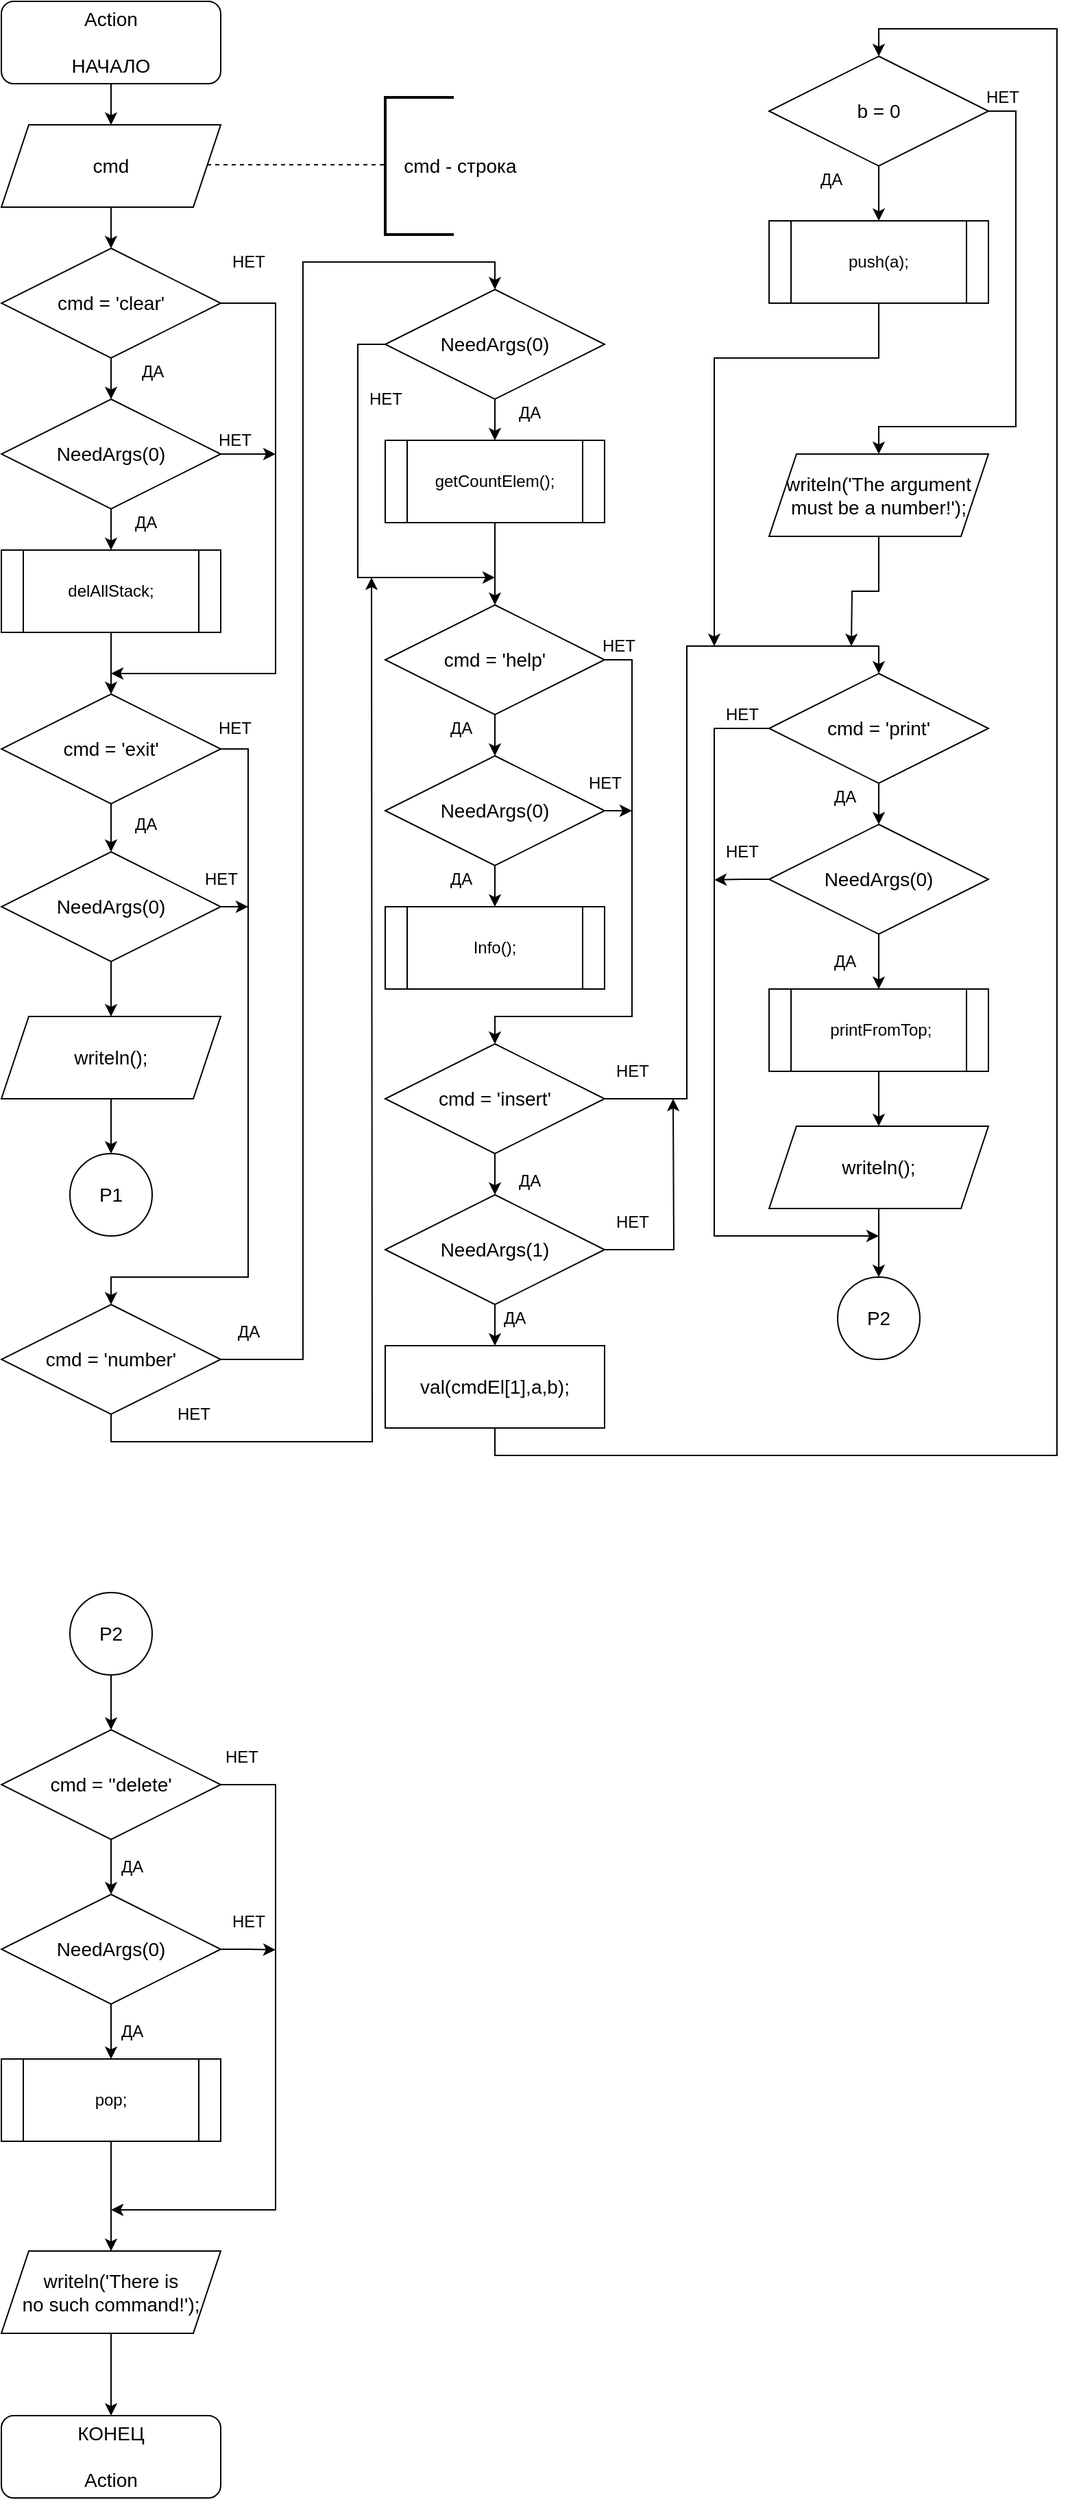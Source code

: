 <mxfile version="14.6.10" type="device"><diagram id="0K6YuWiwBL-AZyPoOihW" name="Page-1"><mxGraphModel dx="1673" dy="829" grid="1" gridSize="10" guides="1" tooltips="1" connect="1" arrows="1" fold="1" page="1" pageScale="1" pageWidth="827" pageHeight="1169" math="0" shadow="0"><root><mxCell id="0"/><mxCell id="1" parent="0"/><mxCell id="zNl5oziRJ3kKo-PECuMe-6" style="edgeStyle=orthogonalEdgeStyle;rounded=0;orthogonalLoop=1;jettySize=auto;html=1;exitX=0.5;exitY=1;exitDx=0;exitDy=0;entryX=0.5;entryY=0;entryDx=0;entryDy=0;" edge="1" parent="1" source="zNl5oziRJ3kKo-PECuMe-1" target="zNl5oziRJ3kKo-PECuMe-3"><mxGeometry relative="1" as="geometry"/></mxCell><mxCell id="zNl5oziRJ3kKo-PECuMe-1" value="&lt;font style=&quot;font-size: 14px&quot;&gt;Action&lt;br&gt;&lt;br&gt;НАЧАЛО&lt;/font&gt;" style="rounded=1;whiteSpace=wrap;html=1;" vertex="1" parent="1"><mxGeometry x="40" y="40" width="160" height="60" as="geometry"/></mxCell><mxCell id="zNl5oziRJ3kKo-PECuMe-9" style="edgeStyle=orthogonalEdgeStyle;rounded=0;orthogonalLoop=1;jettySize=auto;html=1;exitX=0.5;exitY=1;exitDx=0;exitDy=0;entryX=0.5;entryY=0;entryDx=0;entryDy=0;" edge="1" parent="1" source="zNl5oziRJ3kKo-PECuMe-3" target="zNl5oziRJ3kKo-PECuMe-8"><mxGeometry relative="1" as="geometry"/></mxCell><mxCell id="zNl5oziRJ3kKo-PECuMe-3" value="&lt;span style=&quot;font-size: 14px&quot;&gt;cmd&lt;/span&gt;" style="shape=parallelogram;perimeter=parallelogramPerimeter;whiteSpace=wrap;html=1;fixedSize=1;" vertex="1" parent="1"><mxGeometry x="40" y="130" width="160" height="60" as="geometry"/></mxCell><mxCell id="zNl5oziRJ3kKo-PECuMe-4" value="&lt;span style=&quot;font-size: 14px&quot;&gt;&amp;nbsp; &amp;nbsp;cmd - строка&lt;/span&gt;" style="strokeWidth=2;html=1;shape=mxgraph.flowchart.annotation_1;align=left;pointerEvents=1;" vertex="1" parent="1"><mxGeometry x="320" y="110" width="50" height="100" as="geometry"/></mxCell><mxCell id="zNl5oziRJ3kKo-PECuMe-5" value="" style="endArrow=none;dashed=1;html=1;rounded=0;edgeStyle=orthogonalEdgeStyle;" edge="1" parent="1"><mxGeometry width="50" height="50" relative="1" as="geometry"><mxPoint x="190" y="159.17" as="sourcePoint"/><mxPoint x="320" y="159.17" as="targetPoint"/></mxGeometry></mxCell><mxCell id="zNl5oziRJ3kKo-PECuMe-12" style="edgeStyle=orthogonalEdgeStyle;rounded=0;orthogonalLoop=1;jettySize=auto;html=1;exitX=0.5;exitY=1;exitDx=0;exitDy=0;entryX=0.5;entryY=0;entryDx=0;entryDy=0;" edge="1" parent="1" source="zNl5oziRJ3kKo-PECuMe-8" target="zNl5oziRJ3kKo-PECuMe-11"><mxGeometry relative="1" as="geometry"/></mxCell><mxCell id="zNl5oziRJ3kKo-PECuMe-20" style="edgeStyle=orthogonalEdgeStyle;rounded=0;orthogonalLoop=1;jettySize=auto;html=1;exitX=1;exitY=0.5;exitDx=0;exitDy=0;" edge="1" parent="1" source="zNl5oziRJ3kKo-PECuMe-8"><mxGeometry relative="1" as="geometry"><mxPoint x="120" y="530" as="targetPoint"/><Array as="points"><mxPoint x="240" y="260"/><mxPoint x="240" y="530"/></Array></mxGeometry></mxCell><mxCell id="zNl5oziRJ3kKo-PECuMe-8" value="&lt;span style=&quot;font-size: 14px&quot;&gt;cmd = 'clear'&lt;/span&gt;" style="rhombus;whiteSpace=wrap;html=1;" vertex="1" parent="1"><mxGeometry x="40" y="220" width="160" height="80" as="geometry"/></mxCell><mxCell id="zNl5oziRJ3kKo-PECuMe-14" style="edgeStyle=orthogonalEdgeStyle;rounded=0;orthogonalLoop=1;jettySize=auto;html=1;exitX=0.5;exitY=1;exitDx=0;exitDy=0;entryX=0.5;entryY=0;entryDx=0;entryDy=0;" edge="1" parent="1" source="zNl5oziRJ3kKo-PECuMe-11" target="zNl5oziRJ3kKo-PECuMe-13"><mxGeometry relative="1" as="geometry"/></mxCell><mxCell id="zNl5oziRJ3kKo-PECuMe-21" style="edgeStyle=orthogonalEdgeStyle;rounded=0;orthogonalLoop=1;jettySize=auto;html=1;exitX=1;exitY=0.5;exitDx=0;exitDy=0;" edge="1" parent="1" source="zNl5oziRJ3kKo-PECuMe-11"><mxGeometry relative="1" as="geometry"><mxPoint x="240" y="370" as="targetPoint"/></mxGeometry></mxCell><mxCell id="zNl5oziRJ3kKo-PECuMe-11" value="&lt;span style=&quot;font-size: 14px&quot;&gt;NeedArgs(0)&lt;/span&gt;" style="rhombus;whiteSpace=wrap;html=1;" vertex="1" parent="1"><mxGeometry x="40" y="330" width="160" height="80" as="geometry"/></mxCell><mxCell id="zNl5oziRJ3kKo-PECuMe-19" style="edgeStyle=orthogonalEdgeStyle;rounded=0;orthogonalLoop=1;jettySize=auto;html=1;exitX=0.5;exitY=1;exitDx=0;exitDy=0;entryX=0.5;entryY=0;entryDx=0;entryDy=0;" edge="1" parent="1" source="zNl5oziRJ3kKo-PECuMe-13" target="zNl5oziRJ3kKo-PECuMe-17"><mxGeometry relative="1" as="geometry"/></mxCell><mxCell id="zNl5oziRJ3kKo-PECuMe-13" value="delAllStack;" style="shape=process;whiteSpace=wrap;html=1;backgroundOutline=1;" vertex="1" parent="1"><mxGeometry x="40" y="440" width="160" height="60" as="geometry"/></mxCell><mxCell id="zNl5oziRJ3kKo-PECuMe-15" value="ДА" style="text;html=1;align=center;verticalAlign=middle;resizable=0;points=[];autosize=1;strokeColor=none;" vertex="1" parent="1"><mxGeometry x="135" y="300" width="30" height="20" as="geometry"/></mxCell><mxCell id="zNl5oziRJ3kKo-PECuMe-16" value="ДА" style="text;html=1;align=center;verticalAlign=middle;resizable=0;points=[];autosize=1;strokeColor=none;" vertex="1" parent="1"><mxGeometry x="130" y="410" width="30" height="20" as="geometry"/></mxCell><mxCell id="zNl5oziRJ3kKo-PECuMe-26" style="edgeStyle=orthogonalEdgeStyle;rounded=0;orthogonalLoop=1;jettySize=auto;html=1;exitX=0.5;exitY=1;exitDx=0;exitDy=0;entryX=0.5;entryY=0;entryDx=0;entryDy=0;" edge="1" parent="1" source="zNl5oziRJ3kKo-PECuMe-17" target="zNl5oziRJ3kKo-PECuMe-25"><mxGeometry relative="1" as="geometry"/></mxCell><mxCell id="zNl5oziRJ3kKo-PECuMe-33" style="edgeStyle=orthogonalEdgeStyle;rounded=0;orthogonalLoop=1;jettySize=auto;html=1;exitX=1;exitY=0.5;exitDx=0;exitDy=0;entryX=0.5;entryY=0;entryDx=0;entryDy=0;" edge="1" parent="1" source="zNl5oziRJ3kKo-PECuMe-17" target="zNl5oziRJ3kKo-PECuMe-32"><mxGeometry relative="1" as="geometry"><Array as="points"><mxPoint x="220" y="585"/><mxPoint x="220" y="970"/><mxPoint x="120" y="970"/></Array></mxGeometry></mxCell><mxCell id="zNl5oziRJ3kKo-PECuMe-17" value="&lt;span style=&quot;font-size: 14px&quot;&gt;cmd =&amp;nbsp;&lt;/span&gt;&lt;span style=&quot;font-size: 14px&quot;&gt;'exit'&lt;/span&gt;" style="rhombus;whiteSpace=wrap;html=1;" vertex="1" parent="1"><mxGeometry x="40" y="545" width="160" height="80" as="geometry"/></mxCell><mxCell id="zNl5oziRJ3kKo-PECuMe-22" value="НЕТ" style="text;html=1;align=center;verticalAlign=middle;resizable=0;points=[];autosize=1;strokeColor=none;" vertex="1" parent="1"><mxGeometry x="200" y="220" width="40" height="20" as="geometry"/></mxCell><mxCell id="zNl5oziRJ3kKo-PECuMe-23" value="НЕТ" style="text;html=1;align=center;verticalAlign=middle;resizable=0;points=[];autosize=1;strokeColor=none;" vertex="1" parent="1"><mxGeometry x="190" y="350" width="40" height="20" as="geometry"/></mxCell><mxCell id="zNl5oziRJ3kKo-PECuMe-29" style="edgeStyle=orthogonalEdgeStyle;rounded=0;orthogonalLoop=1;jettySize=auto;html=1;exitX=0.5;exitY=1;exitDx=0;exitDy=0;entryX=0.5;entryY=0;entryDx=0;entryDy=0;" edge="1" parent="1" source="zNl5oziRJ3kKo-PECuMe-25" target="zNl5oziRJ3kKo-PECuMe-28"><mxGeometry relative="1" as="geometry"/></mxCell><mxCell id="zNl5oziRJ3kKo-PECuMe-34" style="edgeStyle=orthogonalEdgeStyle;rounded=0;orthogonalLoop=1;jettySize=auto;html=1;exitX=1;exitY=0.5;exitDx=0;exitDy=0;" edge="1" parent="1" source="zNl5oziRJ3kKo-PECuMe-25"><mxGeometry relative="1" as="geometry"><mxPoint x="220" y="700" as="targetPoint"/></mxGeometry></mxCell><mxCell id="zNl5oziRJ3kKo-PECuMe-25" value="&lt;span style=&quot;font-size: 14px&quot;&gt;NeedArgs(0)&lt;/span&gt;" style="rhombus;whiteSpace=wrap;html=1;" vertex="1" parent="1"><mxGeometry x="40" y="660" width="160" height="80" as="geometry"/></mxCell><mxCell id="zNl5oziRJ3kKo-PECuMe-27" value="ДА" style="text;html=1;align=center;verticalAlign=middle;resizable=0;points=[];autosize=1;strokeColor=none;" vertex="1" parent="1"><mxGeometry x="130" y="630" width="30" height="20" as="geometry"/></mxCell><mxCell id="zNl5oziRJ3kKo-PECuMe-31" style="edgeStyle=orthogonalEdgeStyle;rounded=0;orthogonalLoop=1;jettySize=auto;html=1;exitX=0.5;exitY=1;exitDx=0;exitDy=0;entryX=0.5;entryY=0;entryDx=0;entryDy=0;" edge="1" parent="1" source="zNl5oziRJ3kKo-PECuMe-28" target="zNl5oziRJ3kKo-PECuMe-30"><mxGeometry relative="1" as="geometry"/></mxCell><mxCell id="zNl5oziRJ3kKo-PECuMe-28" value="&lt;span style=&quot;font-size: 14px&quot;&gt;writeln();&lt;/span&gt;" style="shape=parallelogram;perimeter=parallelogramPerimeter;whiteSpace=wrap;html=1;fixedSize=1;" vertex="1" parent="1"><mxGeometry x="40" y="780" width="160" height="60" as="geometry"/></mxCell><mxCell id="zNl5oziRJ3kKo-PECuMe-30" value="&lt;font style=&quot;font-size: 14px&quot;&gt;P1&lt;/font&gt;" style="ellipse;whiteSpace=wrap;html=1;aspect=fixed;" vertex="1" parent="1"><mxGeometry x="90" y="880" width="60" height="60" as="geometry"/></mxCell><mxCell id="zNl5oziRJ3kKo-PECuMe-38" style="edgeStyle=orthogonalEdgeStyle;rounded=0;orthogonalLoop=1;jettySize=auto;html=1;exitX=1;exitY=0.5;exitDx=0;exitDy=0;entryX=0.5;entryY=0;entryDx=0;entryDy=0;" edge="1" parent="1" source="zNl5oziRJ3kKo-PECuMe-32" target="zNl5oziRJ3kKo-PECuMe-37"><mxGeometry relative="1" as="geometry"/></mxCell><mxCell id="zNl5oziRJ3kKo-PECuMe-47" style="edgeStyle=orthogonalEdgeStyle;rounded=0;orthogonalLoop=1;jettySize=auto;html=1;exitX=0.5;exitY=1;exitDx=0;exitDy=0;" edge="1" parent="1" source="zNl5oziRJ3kKo-PECuMe-32"><mxGeometry relative="1" as="geometry"><mxPoint x="310" y="460" as="targetPoint"/></mxGeometry></mxCell><mxCell id="zNl5oziRJ3kKo-PECuMe-32" value="&lt;span style=&quot;font-size: 14px&quot;&gt;cmd =&amp;nbsp;&lt;/span&gt;&lt;span style=&quot;font-size: 14px&quot;&gt;'number'&lt;/span&gt;" style="rhombus;whiteSpace=wrap;html=1;" vertex="1" parent="1"><mxGeometry x="40" y="990" width="160" height="80" as="geometry"/></mxCell><mxCell id="zNl5oziRJ3kKo-PECuMe-35" value="НЕТ" style="text;html=1;align=center;verticalAlign=middle;resizable=0;points=[];autosize=1;strokeColor=none;" vertex="1" parent="1"><mxGeometry x="190" y="560" width="40" height="20" as="geometry"/></mxCell><mxCell id="zNl5oziRJ3kKo-PECuMe-36" value="НЕТ" style="text;html=1;align=center;verticalAlign=middle;resizable=0;points=[];autosize=1;strokeColor=none;" vertex="1" parent="1"><mxGeometry x="180" y="670" width="40" height="20" as="geometry"/></mxCell><mxCell id="zNl5oziRJ3kKo-PECuMe-40" style="edgeStyle=orthogonalEdgeStyle;rounded=0;orthogonalLoop=1;jettySize=auto;html=1;exitX=0.5;exitY=1;exitDx=0;exitDy=0;entryX=0.5;entryY=0;entryDx=0;entryDy=0;" edge="1" parent="1" source="zNl5oziRJ3kKo-PECuMe-37" target="zNl5oziRJ3kKo-PECuMe-39"><mxGeometry relative="1" as="geometry"/></mxCell><mxCell id="zNl5oziRJ3kKo-PECuMe-45" style="edgeStyle=orthogonalEdgeStyle;rounded=0;orthogonalLoop=1;jettySize=auto;html=1;exitX=0;exitY=0.5;exitDx=0;exitDy=0;" edge="1" parent="1" source="zNl5oziRJ3kKo-PECuMe-37"><mxGeometry relative="1" as="geometry"><mxPoint x="400" y="460" as="targetPoint"/><Array as="points"><mxPoint x="300" y="290"/><mxPoint x="300" y="460"/></Array></mxGeometry></mxCell><mxCell id="zNl5oziRJ3kKo-PECuMe-37" value="&lt;span style=&quot;font-size: 14px&quot;&gt;NeedArgs(0)&lt;/span&gt;" style="rhombus;whiteSpace=wrap;html=1;" vertex="1" parent="1"><mxGeometry x="320" y="250" width="160" height="80" as="geometry"/></mxCell><mxCell id="zNl5oziRJ3kKo-PECuMe-44" style="edgeStyle=orthogonalEdgeStyle;rounded=0;orthogonalLoop=1;jettySize=auto;html=1;exitX=0.5;exitY=1;exitDx=0;exitDy=0;entryX=0.5;entryY=0;entryDx=0;entryDy=0;" edge="1" parent="1" source="zNl5oziRJ3kKo-PECuMe-39" target="zNl5oziRJ3kKo-PECuMe-43"><mxGeometry relative="1" as="geometry"/></mxCell><mxCell id="zNl5oziRJ3kKo-PECuMe-39" value="getCountElem();" style="shape=process;whiteSpace=wrap;html=1;backgroundOutline=1;" vertex="1" parent="1"><mxGeometry x="320" y="360" width="160" height="60" as="geometry"/></mxCell><mxCell id="zNl5oziRJ3kKo-PECuMe-41" value="ДА" style="text;html=1;align=center;verticalAlign=middle;resizable=0;points=[];autosize=1;strokeColor=none;" vertex="1" parent="1"><mxGeometry x="205" y="1000" width="30" height="20" as="geometry"/></mxCell><mxCell id="zNl5oziRJ3kKo-PECuMe-42" value="ДА" style="text;html=1;align=center;verticalAlign=middle;resizable=0;points=[];autosize=1;strokeColor=none;" vertex="1" parent="1"><mxGeometry x="410" y="330" width="30" height="20" as="geometry"/></mxCell><mxCell id="zNl5oziRJ3kKo-PECuMe-50" style="edgeStyle=orthogonalEdgeStyle;rounded=0;orthogonalLoop=1;jettySize=auto;html=1;exitX=0.5;exitY=1;exitDx=0;exitDy=0;entryX=0.5;entryY=0;entryDx=0;entryDy=0;" edge="1" parent="1" source="zNl5oziRJ3kKo-PECuMe-43" target="zNl5oziRJ3kKo-PECuMe-49"><mxGeometry relative="1" as="geometry"/></mxCell><mxCell id="zNl5oziRJ3kKo-PECuMe-56" style="edgeStyle=orthogonalEdgeStyle;rounded=0;orthogonalLoop=1;jettySize=auto;html=1;exitX=1;exitY=0.5;exitDx=0;exitDy=0;entryX=0.5;entryY=0;entryDx=0;entryDy=0;" edge="1" parent="1" source="zNl5oziRJ3kKo-PECuMe-43" target="zNl5oziRJ3kKo-PECuMe-55"><mxGeometry relative="1" as="geometry"><Array as="points"><mxPoint x="500" y="520"/><mxPoint x="500" y="780"/><mxPoint x="400" y="780"/></Array></mxGeometry></mxCell><mxCell id="zNl5oziRJ3kKo-PECuMe-43" value="&lt;span style=&quot;font-size: 14px&quot;&gt;cmd =&amp;nbsp;&lt;/span&gt;&lt;span style=&quot;font-size: 14px&quot;&gt;'help'&lt;/span&gt;" style="rhombus;whiteSpace=wrap;html=1;" vertex="1" parent="1"><mxGeometry x="320" y="480" width="160" height="80" as="geometry"/></mxCell><mxCell id="zNl5oziRJ3kKo-PECuMe-46" value="НЕТ" style="text;html=1;align=center;verticalAlign=middle;resizable=0;points=[];autosize=1;strokeColor=none;" vertex="1" parent="1"><mxGeometry x="300" y="320" width="40" height="20" as="geometry"/></mxCell><mxCell id="zNl5oziRJ3kKo-PECuMe-48" value="НЕТ" style="text;html=1;align=center;verticalAlign=middle;resizable=0;points=[];autosize=1;strokeColor=none;" vertex="1" parent="1"><mxGeometry x="160" y="1060" width="40" height="20" as="geometry"/></mxCell><mxCell id="zNl5oziRJ3kKo-PECuMe-52" style="edgeStyle=orthogonalEdgeStyle;rounded=0;orthogonalLoop=1;jettySize=auto;html=1;exitX=0.5;exitY=1;exitDx=0;exitDy=0;entryX=0.5;entryY=0;entryDx=0;entryDy=0;" edge="1" parent="1" source="zNl5oziRJ3kKo-PECuMe-49" target="zNl5oziRJ3kKo-PECuMe-51"><mxGeometry relative="1" as="geometry"/></mxCell><mxCell id="zNl5oziRJ3kKo-PECuMe-57" style="edgeStyle=orthogonalEdgeStyle;rounded=0;orthogonalLoop=1;jettySize=auto;html=1;exitX=1;exitY=0.5;exitDx=0;exitDy=0;" edge="1" parent="1" source="zNl5oziRJ3kKo-PECuMe-49"><mxGeometry relative="1" as="geometry"><mxPoint x="500" y="630" as="targetPoint"/></mxGeometry></mxCell><mxCell id="zNl5oziRJ3kKo-PECuMe-49" value="&lt;span style=&quot;font-size: 14px&quot;&gt;NeedArgs(0)&lt;/span&gt;" style="rhombus;whiteSpace=wrap;html=1;" vertex="1" parent="1"><mxGeometry x="320" y="590" width="160" height="80" as="geometry"/></mxCell><mxCell id="zNl5oziRJ3kKo-PECuMe-51" value="Info();" style="shape=process;whiteSpace=wrap;html=1;backgroundOutline=1;" vertex="1" parent="1"><mxGeometry x="320" y="700" width="160" height="60" as="geometry"/></mxCell><mxCell id="zNl5oziRJ3kKo-PECuMe-53" value="ДА" style="text;html=1;align=center;verticalAlign=middle;resizable=0;points=[];autosize=1;strokeColor=none;" vertex="1" parent="1"><mxGeometry x="360" y="670" width="30" height="20" as="geometry"/></mxCell><mxCell id="zNl5oziRJ3kKo-PECuMe-54" value="ДА" style="text;html=1;align=center;verticalAlign=middle;resizable=0;points=[];autosize=1;strokeColor=none;" vertex="1" parent="1"><mxGeometry x="360" y="560" width="30" height="20" as="geometry"/></mxCell><mxCell id="zNl5oziRJ3kKo-PECuMe-61" style="edgeStyle=orthogonalEdgeStyle;rounded=0;orthogonalLoop=1;jettySize=auto;html=1;exitX=0.5;exitY=1;exitDx=0;exitDy=0;entryX=0.5;entryY=0;entryDx=0;entryDy=0;" edge="1" parent="1" source="zNl5oziRJ3kKo-PECuMe-55" target="zNl5oziRJ3kKo-PECuMe-60"><mxGeometry relative="1" as="geometry"/></mxCell><mxCell id="zNl5oziRJ3kKo-PECuMe-74" style="edgeStyle=orthogonalEdgeStyle;rounded=0;orthogonalLoop=1;jettySize=auto;html=1;exitX=1;exitY=0.5;exitDx=0;exitDy=0;entryX=0.5;entryY=0;entryDx=0;entryDy=0;" edge="1" parent="1" source="zNl5oziRJ3kKo-PECuMe-55" target="zNl5oziRJ3kKo-PECuMe-73"><mxGeometry relative="1" as="geometry"/></mxCell><mxCell id="zNl5oziRJ3kKo-PECuMe-55" value="&lt;span style=&quot;font-size: 14px&quot;&gt;cmd =&amp;nbsp;&lt;/span&gt;&lt;span style=&quot;font-size: 14px&quot;&gt;'insert'&lt;/span&gt;" style="rhombus;whiteSpace=wrap;html=1;" vertex="1" parent="1"><mxGeometry x="320" y="800" width="160" height="80" as="geometry"/></mxCell><mxCell id="zNl5oziRJ3kKo-PECuMe-58" value="НЕТ" style="text;html=1;align=center;verticalAlign=middle;resizable=0;points=[];autosize=1;strokeColor=none;" vertex="1" parent="1"><mxGeometry x="470" y="500" width="40" height="20" as="geometry"/></mxCell><mxCell id="zNl5oziRJ3kKo-PECuMe-59" value="НЕТ" style="text;html=1;align=center;verticalAlign=middle;resizable=0;points=[];autosize=1;strokeColor=none;" vertex="1" parent="1"><mxGeometry x="460" y="600" width="40" height="20" as="geometry"/></mxCell><mxCell id="zNl5oziRJ3kKo-PECuMe-63" style="edgeStyle=orthogonalEdgeStyle;rounded=0;orthogonalLoop=1;jettySize=auto;html=1;exitX=0.5;exitY=1;exitDx=0;exitDy=0;entryX=0.5;entryY=0;entryDx=0;entryDy=0;" edge="1" parent="1" source="zNl5oziRJ3kKo-PECuMe-60" target="zNl5oziRJ3kKo-PECuMe-62"><mxGeometry relative="1" as="geometry"/></mxCell><mxCell id="zNl5oziRJ3kKo-PECuMe-75" style="edgeStyle=orthogonalEdgeStyle;rounded=0;orthogonalLoop=1;jettySize=auto;html=1;exitX=1;exitY=0.5;exitDx=0;exitDy=0;" edge="1" parent="1" source="zNl5oziRJ3kKo-PECuMe-60"><mxGeometry relative="1" as="geometry"><mxPoint x="530" y="840.0" as="targetPoint"/></mxGeometry></mxCell><mxCell id="zNl5oziRJ3kKo-PECuMe-60" value="&lt;span style=&quot;font-size: 14px&quot;&gt;NeedArgs(1)&lt;/span&gt;" style="rhombus;whiteSpace=wrap;html=1;" vertex="1" parent="1"><mxGeometry x="320" y="910" width="160" height="80" as="geometry"/></mxCell><mxCell id="zNl5oziRJ3kKo-PECuMe-67" style="edgeStyle=orthogonalEdgeStyle;rounded=0;orthogonalLoop=1;jettySize=auto;html=1;exitX=0.5;exitY=1;exitDx=0;exitDy=0;entryX=0.5;entryY=0;entryDx=0;entryDy=0;" edge="1" parent="1" source="zNl5oziRJ3kKo-PECuMe-62" target="zNl5oziRJ3kKo-PECuMe-66"><mxGeometry relative="1" as="geometry"><Array as="points"><mxPoint x="400" y="1100"/><mxPoint x="810" y="1100"/><mxPoint x="810" y="60"/><mxPoint x="680" y="60"/></Array></mxGeometry></mxCell><mxCell id="zNl5oziRJ3kKo-PECuMe-62" value="&lt;font style=&quot;font-size: 14px&quot;&gt;val(cmdEl[1],a,b);&lt;br&gt;&lt;/font&gt;" style="rounded=0;whiteSpace=wrap;html=1;" vertex="1" parent="1"><mxGeometry x="320" y="1020" width="160" height="60" as="geometry"/></mxCell><mxCell id="zNl5oziRJ3kKo-PECuMe-64" value="ДА" style="text;html=1;align=center;verticalAlign=middle;resizable=0;points=[];autosize=1;strokeColor=none;" vertex="1" parent="1"><mxGeometry x="410" y="890" width="30" height="20" as="geometry"/></mxCell><mxCell id="zNl5oziRJ3kKo-PECuMe-65" value="ДА" style="text;html=1;align=center;verticalAlign=middle;resizable=0;points=[];autosize=1;strokeColor=none;" vertex="1" parent="1"><mxGeometry x="399" y="990" width="30" height="20" as="geometry"/></mxCell><mxCell id="zNl5oziRJ3kKo-PECuMe-69" style="edgeStyle=orthogonalEdgeStyle;rounded=0;orthogonalLoop=1;jettySize=auto;html=1;exitX=0.5;exitY=1;exitDx=0;exitDy=0;entryX=0.5;entryY=0;entryDx=0;entryDy=0;" edge="1" parent="1" source="zNl5oziRJ3kKo-PECuMe-66" target="zNl5oziRJ3kKo-PECuMe-68"><mxGeometry relative="1" as="geometry"/></mxCell><mxCell id="zNl5oziRJ3kKo-PECuMe-72" style="edgeStyle=orthogonalEdgeStyle;rounded=0;orthogonalLoop=1;jettySize=auto;html=1;exitX=1;exitY=0.5;exitDx=0;exitDy=0;entryX=0.5;entryY=0;entryDx=0;entryDy=0;" edge="1" parent="1" source="zNl5oziRJ3kKo-PECuMe-66" target="zNl5oziRJ3kKo-PECuMe-71"><mxGeometry relative="1" as="geometry"><Array as="points"><mxPoint x="780" y="120"/><mxPoint x="780" y="350"/><mxPoint x="680" y="350"/></Array></mxGeometry></mxCell><mxCell id="zNl5oziRJ3kKo-PECuMe-66" value="&lt;span style=&quot;font-size: 14px&quot;&gt;b = 0&lt;/span&gt;" style="rhombus;whiteSpace=wrap;html=1;" vertex="1" parent="1"><mxGeometry x="600" y="80" width="160" height="80" as="geometry"/></mxCell><mxCell id="zNl5oziRJ3kKo-PECuMe-78" style="edgeStyle=orthogonalEdgeStyle;rounded=0;orthogonalLoop=1;jettySize=auto;html=1;exitX=0.5;exitY=1;exitDx=0;exitDy=0;" edge="1" parent="1" source="zNl5oziRJ3kKo-PECuMe-68"><mxGeometry relative="1" as="geometry"><mxPoint x="560" y="510.0" as="targetPoint"/><Array as="points"><mxPoint x="680" y="300"/><mxPoint x="560" y="300"/></Array></mxGeometry></mxCell><mxCell id="zNl5oziRJ3kKo-PECuMe-68" value="push(a);" style="shape=process;whiteSpace=wrap;html=1;backgroundOutline=1;" vertex="1" parent="1"><mxGeometry x="600" y="200" width="160" height="60" as="geometry"/></mxCell><mxCell id="zNl5oziRJ3kKo-PECuMe-70" value="ДА" style="text;html=1;align=center;verticalAlign=middle;resizable=0;points=[];autosize=1;strokeColor=none;" vertex="1" parent="1"><mxGeometry x="630" y="160" width="30" height="20" as="geometry"/></mxCell><mxCell id="zNl5oziRJ3kKo-PECuMe-79" style="edgeStyle=orthogonalEdgeStyle;rounded=0;orthogonalLoop=1;jettySize=auto;html=1;exitX=0.5;exitY=1;exitDx=0;exitDy=0;" edge="1" parent="1" source="zNl5oziRJ3kKo-PECuMe-71"><mxGeometry relative="1" as="geometry"><mxPoint x="660" y="510.0" as="targetPoint"/></mxGeometry></mxCell><mxCell id="zNl5oziRJ3kKo-PECuMe-71" value="&lt;span style=&quot;font-size: 14px&quot;&gt;writeln('The argument must be a number!');&lt;/span&gt;" style="shape=parallelogram;perimeter=parallelogramPerimeter;whiteSpace=wrap;html=1;fixedSize=1;" vertex="1" parent="1"><mxGeometry x="600" y="370" width="160" height="60" as="geometry"/></mxCell><mxCell id="zNl5oziRJ3kKo-PECuMe-82" style="edgeStyle=orthogonalEdgeStyle;rounded=0;orthogonalLoop=1;jettySize=auto;html=1;exitX=0.5;exitY=1;exitDx=0;exitDy=0;entryX=0.5;entryY=0;entryDx=0;entryDy=0;" edge="1" parent="1" source="zNl5oziRJ3kKo-PECuMe-73" target="zNl5oziRJ3kKo-PECuMe-81"><mxGeometry relative="1" as="geometry"/></mxCell><mxCell id="zNl5oziRJ3kKo-PECuMe-93" style="edgeStyle=orthogonalEdgeStyle;rounded=0;orthogonalLoop=1;jettySize=auto;html=1;exitX=0;exitY=0.5;exitDx=0;exitDy=0;" edge="1" parent="1" source="zNl5oziRJ3kKo-PECuMe-73"><mxGeometry relative="1" as="geometry"><mxPoint x="680" y="940.0" as="targetPoint"/><Array as="points"><mxPoint x="560" y="570"/><mxPoint x="560" y="940"/></Array></mxGeometry></mxCell><mxCell id="zNl5oziRJ3kKo-PECuMe-73" value="&lt;span style=&quot;font-size: 14px&quot;&gt;cmd =&amp;nbsp;&lt;/span&gt;&lt;span style=&quot;font-size: 14px&quot;&gt;'print'&lt;/span&gt;" style="rhombus;whiteSpace=wrap;html=1;" vertex="1" parent="1"><mxGeometry x="600" y="530" width="160" height="80" as="geometry"/></mxCell><mxCell id="zNl5oziRJ3kKo-PECuMe-76" value="НЕТ" style="text;html=1;align=center;verticalAlign=middle;resizable=0;points=[];autosize=1;strokeColor=none;" vertex="1" parent="1"><mxGeometry x="480" y="810" width="40" height="20" as="geometry"/></mxCell><mxCell id="zNl5oziRJ3kKo-PECuMe-77" value="НЕТ" style="text;html=1;align=center;verticalAlign=middle;resizable=0;points=[];autosize=1;strokeColor=none;" vertex="1" parent="1"><mxGeometry x="480" y="920" width="40" height="20" as="geometry"/></mxCell><mxCell id="zNl5oziRJ3kKo-PECuMe-80" value="НЕТ" style="text;html=1;align=center;verticalAlign=middle;resizable=0;points=[];autosize=1;strokeColor=none;" vertex="1" parent="1"><mxGeometry x="750" y="100" width="40" height="20" as="geometry"/></mxCell><mxCell id="zNl5oziRJ3kKo-PECuMe-84" style="edgeStyle=orthogonalEdgeStyle;rounded=0;orthogonalLoop=1;jettySize=auto;html=1;exitX=0.5;exitY=1;exitDx=0;exitDy=0;entryX=0.5;entryY=0;entryDx=0;entryDy=0;" edge="1" parent="1" source="zNl5oziRJ3kKo-PECuMe-81" target="zNl5oziRJ3kKo-PECuMe-83"><mxGeometry relative="1" as="geometry"/></mxCell><mxCell id="zNl5oziRJ3kKo-PECuMe-94" style="edgeStyle=orthogonalEdgeStyle;rounded=0;orthogonalLoop=1;jettySize=auto;html=1;exitX=0;exitY=0.5;exitDx=0;exitDy=0;" edge="1" parent="1" source="zNl5oziRJ3kKo-PECuMe-81"><mxGeometry relative="1" as="geometry"><mxPoint x="560" y="680.412" as="targetPoint"/></mxGeometry></mxCell><mxCell id="zNl5oziRJ3kKo-PECuMe-81" value="&lt;span style=&quot;font-size: 14px&quot;&gt;NeedArgs(0)&lt;/span&gt;" style="rhombus;whiteSpace=wrap;html=1;" vertex="1" parent="1"><mxGeometry x="600" y="640" width="160" height="80" as="geometry"/></mxCell><mxCell id="zNl5oziRJ3kKo-PECuMe-89" style="edgeStyle=orthogonalEdgeStyle;rounded=0;orthogonalLoop=1;jettySize=auto;html=1;exitX=0.5;exitY=1;exitDx=0;exitDy=0;entryX=0.5;entryY=0;entryDx=0;entryDy=0;" edge="1" parent="1" source="zNl5oziRJ3kKo-PECuMe-83" target="zNl5oziRJ3kKo-PECuMe-88"><mxGeometry relative="1" as="geometry"/></mxCell><mxCell id="zNl5oziRJ3kKo-PECuMe-83" value="&amp;nbsp;printFromTop;" style="shape=process;whiteSpace=wrap;html=1;backgroundOutline=1;" vertex="1" parent="1"><mxGeometry x="600" y="760" width="160" height="60" as="geometry"/></mxCell><mxCell id="zNl5oziRJ3kKo-PECuMe-85" value="ДА" style="text;html=1;align=center;verticalAlign=middle;resizable=0;points=[];autosize=1;strokeColor=none;" vertex="1" parent="1"><mxGeometry x="640" y="610" width="30" height="20" as="geometry"/></mxCell><mxCell id="zNl5oziRJ3kKo-PECuMe-86" value="ДА" style="text;html=1;align=center;verticalAlign=middle;resizable=0;points=[];autosize=1;strokeColor=none;" vertex="1" parent="1"><mxGeometry x="640" y="730" width="30" height="20" as="geometry"/></mxCell><mxCell id="zNl5oziRJ3kKo-PECuMe-90" style="edgeStyle=orthogonalEdgeStyle;rounded=0;orthogonalLoop=1;jettySize=auto;html=1;exitX=0.5;exitY=1;exitDx=0;exitDy=0;entryX=0.5;entryY=0;entryDx=0;entryDy=0;" edge="1" parent="1" source="zNl5oziRJ3kKo-PECuMe-88" target="zNl5oziRJ3kKo-PECuMe-91"><mxGeometry relative="1" as="geometry"><mxPoint x="679.941" y="960.0" as="targetPoint"/></mxGeometry></mxCell><mxCell id="zNl5oziRJ3kKo-PECuMe-88" value="&lt;span style=&quot;font-size: 14px&quot;&gt;writeln();&lt;/span&gt;" style="shape=parallelogram;perimeter=parallelogramPerimeter;whiteSpace=wrap;html=1;fixedSize=1;" vertex="1" parent="1"><mxGeometry x="600" y="860" width="160" height="60" as="geometry"/></mxCell><mxCell id="zNl5oziRJ3kKo-PECuMe-91" value="&lt;font style=&quot;font-size: 14px&quot;&gt;P2&lt;/font&gt;" style="ellipse;whiteSpace=wrap;html=1;aspect=fixed;" vertex="1" parent="1"><mxGeometry x="650" y="970" width="60" height="60" as="geometry"/></mxCell><mxCell id="zNl5oziRJ3kKo-PECuMe-95" value="НЕТ" style="text;html=1;align=center;verticalAlign=middle;resizable=0;points=[];autosize=1;strokeColor=none;" vertex="1" parent="1"><mxGeometry x="560" y="650" width="40" height="20" as="geometry"/></mxCell><mxCell id="zNl5oziRJ3kKo-PECuMe-96" value="НЕТ" style="text;html=1;align=center;verticalAlign=middle;resizable=0;points=[];autosize=1;strokeColor=none;" vertex="1" parent="1"><mxGeometry x="560" y="550" width="40" height="20" as="geometry"/></mxCell><mxCell id="zNl5oziRJ3kKo-PECuMe-99" style="edgeStyle=orthogonalEdgeStyle;rounded=0;orthogonalLoop=1;jettySize=auto;html=1;exitX=0.5;exitY=1;exitDx=0;exitDy=0;entryX=0.5;entryY=0;entryDx=0;entryDy=0;" edge="1" parent="1" source="zNl5oziRJ3kKo-PECuMe-97" target="zNl5oziRJ3kKo-PECuMe-98"><mxGeometry relative="1" as="geometry"/></mxCell><mxCell id="zNl5oziRJ3kKo-PECuMe-97" value="&lt;font style=&quot;font-size: 14px&quot;&gt;P2&lt;/font&gt;" style="ellipse;whiteSpace=wrap;html=1;aspect=fixed;" vertex="1" parent="1"><mxGeometry x="90" y="1200" width="60" height="60" as="geometry"/></mxCell><mxCell id="zNl5oziRJ3kKo-PECuMe-101" style="edgeStyle=orthogonalEdgeStyle;rounded=0;orthogonalLoop=1;jettySize=auto;html=1;exitX=0.5;exitY=1;exitDx=0;exitDy=0;entryX=0.5;entryY=0;entryDx=0;entryDy=0;" edge="1" parent="1" source="zNl5oziRJ3kKo-PECuMe-98" target="zNl5oziRJ3kKo-PECuMe-100"><mxGeometry relative="1" as="geometry"/></mxCell><mxCell id="zNl5oziRJ3kKo-PECuMe-108" style="edgeStyle=orthogonalEdgeStyle;rounded=0;orthogonalLoop=1;jettySize=auto;html=1;exitX=1;exitY=0.5;exitDx=0;exitDy=0;" edge="1" parent="1" source="zNl5oziRJ3kKo-PECuMe-98"><mxGeometry relative="1" as="geometry"><mxPoint x="120" y="1650" as="targetPoint"/><Array as="points"><mxPoint x="240" y="1340"/><mxPoint x="240" y="1650"/></Array></mxGeometry></mxCell><mxCell id="zNl5oziRJ3kKo-PECuMe-98" value="&lt;span style=&quot;font-size: 14px&quot;&gt;cmd =&amp;nbsp;&lt;/span&gt;&lt;span style=&quot;font-size: 14px&quot;&gt;'&lt;/span&gt;&lt;span style=&quot;font-size: 14px&quot;&gt;'delete'&lt;/span&gt;" style="rhombus;whiteSpace=wrap;html=1;" vertex="1" parent="1"><mxGeometry x="40" y="1300" width="160" height="80" as="geometry"/></mxCell><mxCell id="zNl5oziRJ3kKo-PECuMe-103" style="edgeStyle=orthogonalEdgeStyle;rounded=0;orthogonalLoop=1;jettySize=auto;html=1;exitX=0.5;exitY=1;exitDx=0;exitDy=0;entryX=0.5;entryY=0;entryDx=0;entryDy=0;" edge="1" parent="1" source="zNl5oziRJ3kKo-PECuMe-100" target="zNl5oziRJ3kKo-PECuMe-102"><mxGeometry relative="1" as="geometry"/></mxCell><mxCell id="zNl5oziRJ3kKo-PECuMe-109" style="edgeStyle=orthogonalEdgeStyle;rounded=0;orthogonalLoop=1;jettySize=auto;html=1;exitX=1;exitY=0.5;exitDx=0;exitDy=0;" edge="1" parent="1" source="zNl5oziRJ3kKo-PECuMe-100"><mxGeometry relative="1" as="geometry"><mxPoint x="240" y="1460.412" as="targetPoint"/></mxGeometry></mxCell><mxCell id="zNl5oziRJ3kKo-PECuMe-100" value="&lt;span style=&quot;font-size: 14px&quot;&gt;NeedArgs(0)&lt;/span&gt;" style="rhombus;whiteSpace=wrap;html=1;" vertex="1" parent="1"><mxGeometry x="40" y="1420" width="160" height="80" as="geometry"/></mxCell><mxCell id="zNl5oziRJ3kKo-PECuMe-107" style="edgeStyle=orthogonalEdgeStyle;rounded=0;orthogonalLoop=1;jettySize=auto;html=1;exitX=0.5;exitY=1;exitDx=0;exitDy=0;entryX=0.5;entryY=0;entryDx=0;entryDy=0;" edge="1" parent="1" source="zNl5oziRJ3kKo-PECuMe-102" target="zNl5oziRJ3kKo-PECuMe-106"><mxGeometry relative="1" as="geometry"/></mxCell><mxCell id="zNl5oziRJ3kKo-PECuMe-102" value="pop;" style="shape=process;whiteSpace=wrap;html=1;backgroundOutline=1;" vertex="1" parent="1"><mxGeometry x="40" y="1540" width="160" height="60" as="geometry"/></mxCell><mxCell id="zNl5oziRJ3kKo-PECuMe-104" value="ДА" style="text;html=1;align=center;verticalAlign=middle;resizable=0;points=[];autosize=1;strokeColor=none;" vertex="1" parent="1"><mxGeometry x="120" y="1390" width="30" height="20" as="geometry"/></mxCell><mxCell id="zNl5oziRJ3kKo-PECuMe-105" value="ДА" style="text;html=1;align=center;verticalAlign=middle;resizable=0;points=[];autosize=1;strokeColor=none;" vertex="1" parent="1"><mxGeometry x="120" y="1510" width="30" height="20" as="geometry"/></mxCell><mxCell id="zNl5oziRJ3kKo-PECuMe-113" style="edgeStyle=orthogonalEdgeStyle;rounded=0;orthogonalLoop=1;jettySize=auto;html=1;exitX=0.5;exitY=1;exitDx=0;exitDy=0;entryX=0.5;entryY=0;entryDx=0;entryDy=0;" edge="1" parent="1" source="zNl5oziRJ3kKo-PECuMe-106" target="zNl5oziRJ3kKo-PECuMe-112"><mxGeometry relative="1" as="geometry"/></mxCell><mxCell id="zNl5oziRJ3kKo-PECuMe-106" value="&lt;span style=&quot;font-size: 14px&quot;&gt;writeln('There is &lt;br&gt;no such command!');&lt;/span&gt;" style="shape=parallelogram;perimeter=parallelogramPerimeter;whiteSpace=wrap;html=1;fixedSize=1;" vertex="1" parent="1"><mxGeometry x="40" y="1680" width="160" height="60" as="geometry"/></mxCell><mxCell id="zNl5oziRJ3kKo-PECuMe-110" value="НЕТ" style="text;html=1;align=center;verticalAlign=middle;resizable=0;points=[];autosize=1;strokeColor=none;" vertex="1" parent="1"><mxGeometry x="195" y="1310" width="40" height="20" as="geometry"/></mxCell><mxCell id="zNl5oziRJ3kKo-PECuMe-111" value="НЕТ" style="text;html=1;align=center;verticalAlign=middle;resizable=0;points=[];autosize=1;strokeColor=none;" vertex="1" parent="1"><mxGeometry x="200" y="1430" width="40" height="20" as="geometry"/></mxCell><mxCell id="zNl5oziRJ3kKo-PECuMe-112" value="&lt;font style=&quot;font-size: 14px&quot;&gt;КОНЕЦ&lt;br&gt;&lt;br&gt;Action&lt;br&gt;&lt;/font&gt;" style="rounded=1;whiteSpace=wrap;html=1;" vertex="1" parent="1"><mxGeometry x="40" y="1800" width="160" height="60" as="geometry"/></mxCell></root></mxGraphModel></diagram></mxfile>